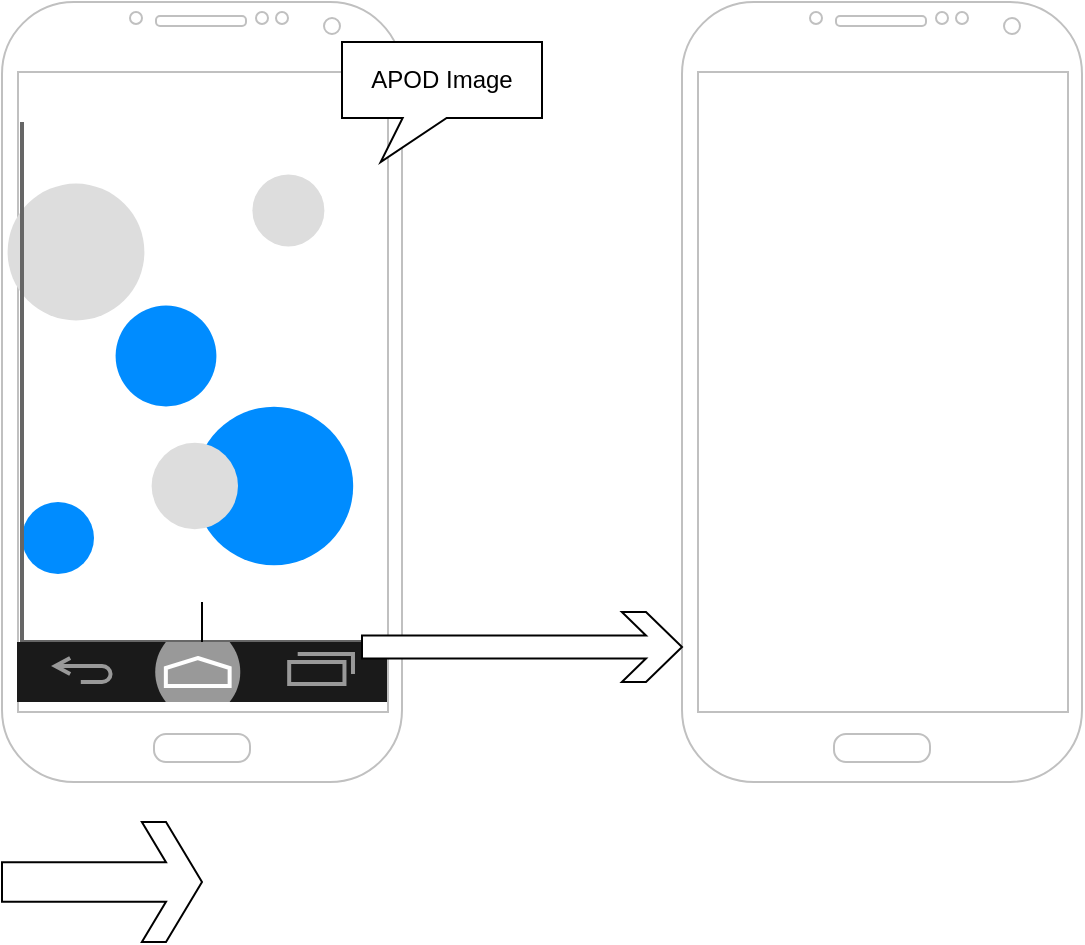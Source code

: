 <mxfile version="12.6.2" type="github">
  <diagram id="sI61dgk5eCfldmLuoc_3" name="Page-1">
    <mxGraphModel dx="782" dy="508" grid="1" gridSize="10" guides="1" tooltips="1" connect="1" arrows="1" fold="1" page="1" pageScale="1" pageWidth="850" pageHeight="1100" math="0" shadow="0">
      <root>
        <mxCell id="0"/>
        <mxCell id="1" parent="0"/>
        <mxCell id="WBucVeCNDmj0cJct52nW-1" value="" style="verticalLabelPosition=bottom;verticalAlign=top;html=1;shadow=0;dashed=0;strokeWidth=1;shape=mxgraph.android.phone2;strokeColor=#c0c0c0;" vertex="1" parent="1">
          <mxGeometry x="30" y="40" width="200" height="390" as="geometry"/>
        </mxCell>
        <mxCell id="WBucVeCNDmj0cJct52nW-2" value="" style="verticalLabelPosition=bottom;shadow=0;dashed=0;align=center;html=1;verticalAlign=top;strokeWidth=1;shape=mxgraph.mockup.graphics.bubbleChart;strokeColor=none;strokeColor2=none;strokeColor3=#666666;fillColor2=#008cff;fillColor3=#dddddd;" vertex="1" parent="1">
          <mxGeometry x="40" y="100" width="180" height="260" as="geometry"/>
        </mxCell>
        <mxCell id="WBucVeCNDmj0cJct52nW-3" value="APOD Image" style="whiteSpace=wrap;html=1;shape=mxgraph.basic.rectCallout;dx=41.33;dy=22;boundedLbl=1;" vertex="1" parent="1">
          <mxGeometry x="200" y="60" width="100" height="60" as="geometry"/>
        </mxCell>
        <mxCell id="WBucVeCNDmj0cJct52nW-5" value="" style="edgeStyle=orthogonalEdgeStyle;rounded=0;orthogonalLoop=1;jettySize=auto;html=1;" edge="1" parent="1" source="WBucVeCNDmj0cJct52nW-4" target="WBucVeCNDmj0cJct52nW-2">
          <mxGeometry relative="1" as="geometry"/>
        </mxCell>
        <mxCell id="WBucVeCNDmj0cJct52nW-4" value="" style="verticalLabelPosition=bottom;verticalAlign=top;html=1;shadow=0;dashed=0;strokeWidth=2;shape=mxgraph.android.navigation_bar_3;fillColor=#1A1A1A;strokeColor=#999999;" vertex="1" parent="1">
          <mxGeometry x="37.5" y="360" width="185" height="30" as="geometry"/>
        </mxCell>
        <mxCell id="WBucVeCNDmj0cJct52nW-6" value="" style="verticalLabelPosition=bottom;verticalAlign=top;html=1;shadow=0;dashed=0;strokeWidth=1;shape=mxgraph.android.phone2;strokeColor=#c0c0c0;" vertex="1" parent="1">
          <mxGeometry x="370" y="40" width="200" height="390" as="geometry"/>
        </mxCell>
        <mxCell id="WBucVeCNDmj0cJct52nW-7" value="" style="html=1;shadow=0;dashed=0;align=center;verticalAlign=middle;shape=mxgraph.arrows2.sharpArrow;dy1=0.67;dx1=18;dx2=18;notch=0;" vertex="1" parent="1">
          <mxGeometry x="30" y="450" width="100" height="60" as="geometry"/>
        </mxCell>
        <mxCell id="WBucVeCNDmj0cJct52nW-8" value="" style="html=1;shadow=0;dashed=0;align=center;verticalAlign=middle;shape=mxgraph.arrows2.sharpArrow;dy1=0.67;dx1=18;dx2=18;notch=0;" vertex="1" parent="1">
          <mxGeometry x="210" y="345" width="160" height="35" as="geometry"/>
        </mxCell>
      </root>
    </mxGraphModel>
  </diagram>
</mxfile>
